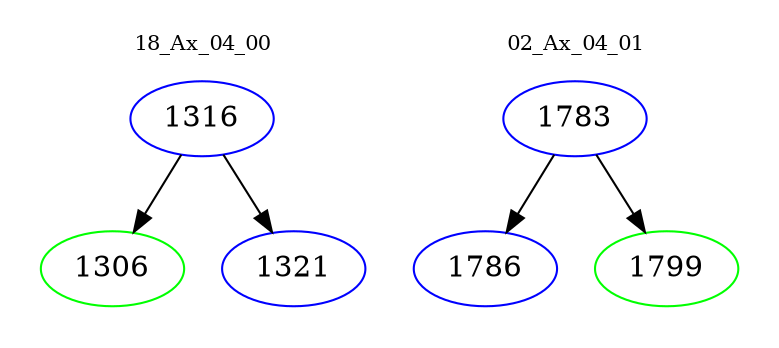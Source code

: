 digraph{
subgraph cluster_0 {
color = white
label = "18_Ax_04_00";
fontsize=10;
T0_1316 [label="1316", color="blue"]
T0_1316 -> T0_1306 [color="black"]
T0_1306 [label="1306", color="green"]
T0_1316 -> T0_1321 [color="black"]
T0_1321 [label="1321", color="blue"]
}
subgraph cluster_1 {
color = white
label = "02_Ax_04_01";
fontsize=10;
T1_1783 [label="1783", color="blue"]
T1_1783 -> T1_1786 [color="black"]
T1_1786 [label="1786", color="blue"]
T1_1783 -> T1_1799 [color="black"]
T1_1799 [label="1799", color="green"]
}
}
